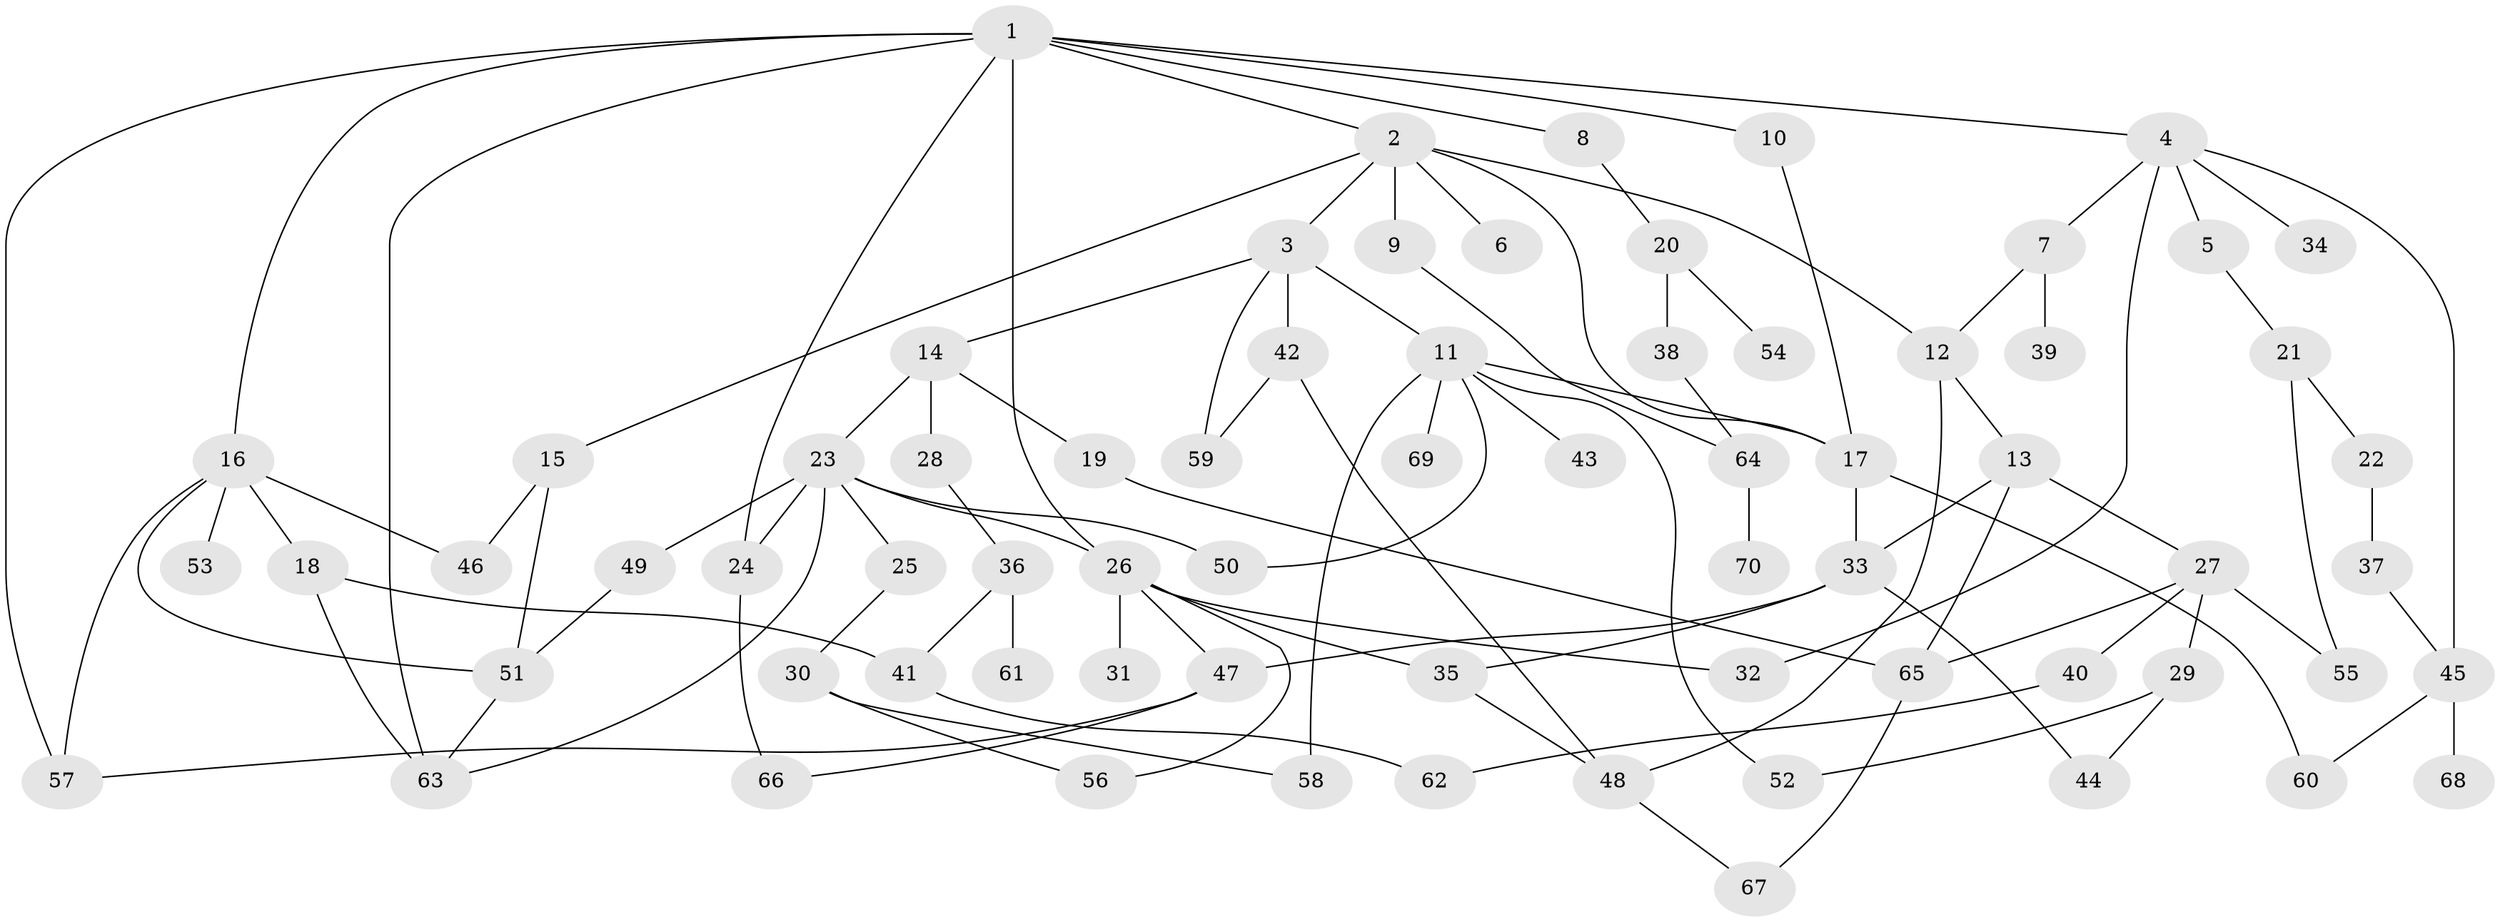 // coarse degree distribution, {9: 0.05714285714285714, 6: 0.05714285714285714, 4: 0.17142857142857143, 5: 0.08571428571428572, 3: 0.17142857142857143, 2: 0.22857142857142856, 7: 0.02857142857142857, 8: 0.02857142857142857, 1: 0.17142857142857143}
// Generated by graph-tools (version 1.1) at 2025/49/03/04/25 22:49:05]
// undirected, 70 vertices, 104 edges
graph export_dot {
  node [color=gray90,style=filled];
  1;
  2;
  3;
  4;
  5;
  6;
  7;
  8;
  9;
  10;
  11;
  12;
  13;
  14;
  15;
  16;
  17;
  18;
  19;
  20;
  21;
  22;
  23;
  24;
  25;
  26;
  27;
  28;
  29;
  30;
  31;
  32;
  33;
  34;
  35;
  36;
  37;
  38;
  39;
  40;
  41;
  42;
  43;
  44;
  45;
  46;
  47;
  48;
  49;
  50;
  51;
  52;
  53;
  54;
  55;
  56;
  57;
  58;
  59;
  60;
  61;
  62;
  63;
  64;
  65;
  66;
  67;
  68;
  69;
  70;
  1 -- 2;
  1 -- 4;
  1 -- 8;
  1 -- 10;
  1 -- 16;
  1 -- 26;
  1 -- 63;
  1 -- 24;
  1 -- 57;
  2 -- 3;
  2 -- 6;
  2 -- 9;
  2 -- 15;
  2 -- 12;
  2 -- 17;
  3 -- 11;
  3 -- 14;
  3 -- 42;
  3 -- 59;
  4 -- 5;
  4 -- 7;
  4 -- 34;
  4 -- 45;
  4 -- 32;
  5 -- 21;
  7 -- 12;
  7 -- 39;
  8 -- 20;
  9 -- 64;
  10 -- 17;
  11 -- 17;
  11 -- 43;
  11 -- 52;
  11 -- 69;
  11 -- 58;
  11 -- 50;
  12 -- 13;
  12 -- 48;
  13 -- 27;
  13 -- 33;
  13 -- 65;
  14 -- 19;
  14 -- 23;
  14 -- 28;
  15 -- 46;
  15 -- 51;
  16 -- 18;
  16 -- 53;
  16 -- 57;
  16 -- 46;
  16 -- 51;
  17 -- 33;
  17 -- 60;
  18 -- 63;
  18 -- 41;
  19 -- 65;
  20 -- 38;
  20 -- 54;
  21 -- 22;
  21 -- 55;
  22 -- 37;
  23 -- 24;
  23 -- 25;
  23 -- 49;
  23 -- 50;
  23 -- 26;
  23 -- 63;
  24 -- 66;
  25 -- 30;
  26 -- 31;
  26 -- 32;
  26 -- 35;
  26 -- 47;
  26 -- 56;
  27 -- 29;
  27 -- 40;
  27 -- 55;
  27 -- 65;
  28 -- 36;
  29 -- 52;
  29 -- 44;
  30 -- 56;
  30 -- 58;
  33 -- 44;
  33 -- 35;
  33 -- 47;
  35 -- 48;
  36 -- 41;
  36 -- 61;
  37 -- 45;
  38 -- 64;
  40 -- 62;
  41 -- 62;
  42 -- 59;
  42 -- 48;
  45 -- 68;
  45 -- 60;
  47 -- 66;
  47 -- 57;
  48 -- 67;
  49 -- 51;
  51 -- 63;
  64 -- 70;
  65 -- 67;
}
